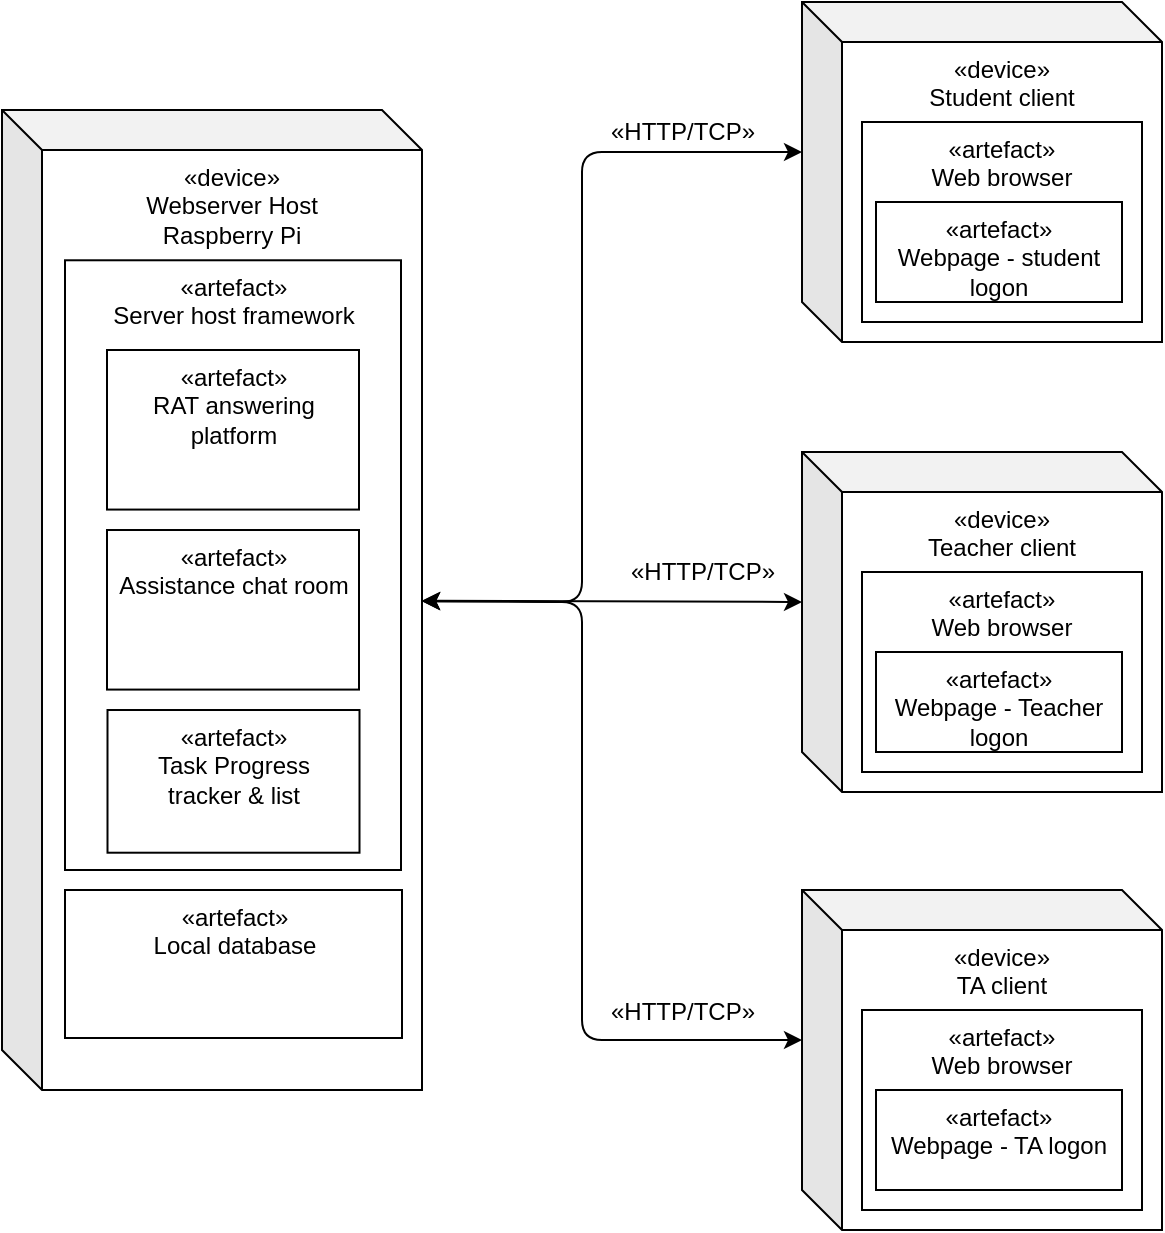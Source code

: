<mxfile>
    <diagram id="It05KLNP4bwDYOWpY8ZD" name="Page-1">
        <mxGraphModel dx="1207" dy="846" grid="1" gridSize="10" guides="1" tooltips="1" connect="1" arrows="1" fold="1" page="0" pageScale="1" pageWidth="827" pageHeight="1169" math="0" shadow="0">
            <root>
                <mxCell id="0"/>
                <mxCell id="1" parent="0"/>
                <mxCell id="14" value="" style="group" vertex="1" connectable="0" parent="1">
                    <mxGeometry x="200" y="114" width="210" height="530" as="geometry"/>
                </mxCell>
                <mxCell id="2" value="«device»&lt;br&gt;Webserver Host&lt;br&gt;Raspberry Pi" style="shape=cube;whiteSpace=wrap;html=1;boundedLbl=1;backgroundOutline=1;darkOpacity=0.05;darkOpacity2=0.1;verticalAlign=top;" vertex="1" parent="14">
                    <mxGeometry y="20" width="210" height="490" as="geometry"/>
                </mxCell>
                <mxCell id="6" value="«artefact»&lt;br&gt;Server host framework" style="rounded=0;whiteSpace=wrap;html=1;verticalAlign=top;" vertex="1" parent="14">
                    <mxGeometry x="31.5" y="95.14" width="168" height="304.86" as="geometry"/>
                </mxCell>
                <mxCell id="7" value="«artefact»&lt;br&gt;RAT answering platform" style="rounded=0;whiteSpace=wrap;html=1;verticalAlign=top;" vertex="1" parent="14">
                    <mxGeometry x="52.5" y="140.002" width="126" height="79.784" as="geometry"/>
                </mxCell>
                <mxCell id="11" value="«artefact»&lt;br&gt;Assistance chat room" style="rounded=0;whiteSpace=wrap;html=1;verticalAlign=top;" vertex="1" parent="14">
                    <mxGeometry x="52.5" y="230.003" width="126" height="79.784" as="geometry"/>
                </mxCell>
                <mxCell id="12" value="«artefact»&lt;br&gt;Task Progress &lt;br&gt;tracker &amp;amp; list" style="rounded=0;whiteSpace=wrap;html=1;verticalAlign=top;" vertex="1" parent="14">
                    <mxGeometry x="52.75" y="320.005" width="126" height="71.351" as="geometry"/>
                </mxCell>
                <mxCell id="40" value="«artefact»&lt;br&gt;Local database" style="rounded=0;whiteSpace=wrap;html=1;verticalAlign=top;" vertex="1" parent="14">
                    <mxGeometry x="31.5" y="410" width="168.5" height="74" as="geometry"/>
                </mxCell>
                <mxCell id="25" value="" style="group" vertex="1" connectable="0" parent="1">
                    <mxGeometry x="600" y="80" width="180" height="170" as="geometry"/>
                </mxCell>
                <mxCell id="3" value="«device»&lt;br&gt;Student client" style="shape=cube;whiteSpace=wrap;html=1;boundedLbl=1;backgroundOutline=1;darkOpacity=0.05;darkOpacity2=0.1;verticalAlign=top;" vertex="1" parent="25">
                    <mxGeometry width="180" height="170" as="geometry"/>
                </mxCell>
                <mxCell id="17" value="" style="group" vertex="1" connectable="0" parent="25">
                    <mxGeometry x="30" y="60" width="140" height="100" as="geometry"/>
                </mxCell>
                <mxCell id="15" value="«artefact»&lt;br&gt;Web browser" style="rounded=0;whiteSpace=wrap;html=1;verticalAlign=top;" vertex="1" parent="17">
                    <mxGeometry width="140" height="100" as="geometry"/>
                </mxCell>
                <mxCell id="16" value="«artefact»&lt;br&gt;Webpage - student logon" style="rounded=0;whiteSpace=wrap;html=1;verticalAlign=top;" vertex="1" parent="17">
                    <mxGeometry x="7" y="40" width="123" height="50" as="geometry"/>
                </mxCell>
                <mxCell id="26" value="" style="group" vertex="1" connectable="0" parent="1">
                    <mxGeometry x="600" y="305" width="180" height="170" as="geometry"/>
                </mxCell>
                <mxCell id="4" value="«device»&lt;br&gt;Teacher client" style="shape=cube;whiteSpace=wrap;html=1;boundedLbl=1;backgroundOutline=1;darkOpacity=0.05;darkOpacity2=0.1;verticalAlign=top;" vertex="1" parent="26">
                    <mxGeometry width="180" height="170" as="geometry"/>
                </mxCell>
                <mxCell id="19" value="" style="group" vertex="1" connectable="0" parent="26">
                    <mxGeometry x="30" y="60" width="140" height="100" as="geometry"/>
                </mxCell>
                <mxCell id="20" value="«artefact»&lt;br&gt;Web browser" style="rounded=0;whiteSpace=wrap;html=1;verticalAlign=top;" vertex="1" parent="19">
                    <mxGeometry width="140" height="100" as="geometry"/>
                </mxCell>
                <mxCell id="21" value="«artefact»&lt;br&gt;Webpage - Teacher logon" style="rounded=0;whiteSpace=wrap;html=1;verticalAlign=top;" vertex="1" parent="19">
                    <mxGeometry x="7" y="40" width="123" height="50" as="geometry"/>
                </mxCell>
                <mxCell id="27" value="" style="group" vertex="1" connectable="0" parent="1">
                    <mxGeometry x="600" y="524" width="180" height="170" as="geometry"/>
                </mxCell>
                <mxCell id="5" value="«device»&lt;br&gt;TA client" style="shape=cube;whiteSpace=wrap;html=1;boundedLbl=1;backgroundOutline=1;darkOpacity=0.05;darkOpacity2=0.1;verticalAlign=top;" vertex="1" parent="27">
                    <mxGeometry width="180" height="170" as="geometry"/>
                </mxCell>
                <mxCell id="22" value="" style="group" vertex="1" connectable="0" parent="27">
                    <mxGeometry x="30" y="60" width="140" height="100" as="geometry"/>
                </mxCell>
                <mxCell id="23" value="«artefact»&lt;br&gt;Web browser" style="rounded=0;whiteSpace=wrap;html=1;verticalAlign=top;" vertex="1" parent="22">
                    <mxGeometry width="140" height="100" as="geometry"/>
                </mxCell>
                <mxCell id="24" value="«artefact»&lt;br&gt;Webpage - TA logon" style="rounded=0;whiteSpace=wrap;html=1;verticalAlign=top;" vertex="1" parent="22">
                    <mxGeometry x="7" y="40" width="123" height="50" as="geometry"/>
                </mxCell>
                <mxCell id="31" style="edgeStyle=none;html=1;entryX=0;entryY=0;entryDx=0;entryDy=75;entryPerimeter=0;startArrow=classic;startFill=1;" edge="1" parent="1" source="2" target="3">
                    <mxGeometry relative="1" as="geometry">
                        <Array as="points">
                            <mxPoint x="490" y="380"/>
                            <mxPoint x="490" y="155"/>
                        </Array>
                    </mxGeometry>
                </mxCell>
                <mxCell id="32" style="edgeStyle=none;html=1;entryX=0;entryY=0;entryDx=0;entryDy=75;entryPerimeter=0;startArrow=classic;startFill=1;" edge="1" parent="1" source="2" target="4">
                    <mxGeometry relative="1" as="geometry"/>
                </mxCell>
                <mxCell id="33" style="edgeStyle=none;html=1;entryX=0;entryY=0;entryDx=0;entryDy=75;entryPerimeter=0;startArrow=classic;startFill=1;" edge="1" parent="1" source="2" target="5">
                    <mxGeometry relative="1" as="geometry">
                        <Array as="points">
                            <mxPoint x="490" y="380"/>
                            <mxPoint x="490" y="599"/>
                        </Array>
                    </mxGeometry>
                </mxCell>
                <mxCell id="36" value="&lt;span style=&quot;&quot;&gt;«&lt;/span&gt;&lt;span style=&quot;&quot;&gt;HTTP/TCP»&lt;br&gt;&lt;/span&gt;" style="text;html=1;align=center;verticalAlign=middle;resizable=0;points=[];autosize=1;strokeColor=none;fillColor=none;" vertex="1" parent="1">
                    <mxGeometry x="490" y="570" width="100" height="30" as="geometry"/>
                </mxCell>
                <mxCell id="41" value="&lt;span style=&quot;&quot;&gt;«&lt;/span&gt;&lt;span style=&quot;&quot;&gt;HTTP/TCP&lt;/span&gt;»&lt;span style=&quot;&quot;&gt;&lt;br&gt;&lt;/span&gt;" style="text;html=1;align=center;verticalAlign=middle;resizable=0;points=[];autosize=1;strokeColor=none;fillColor=none;" vertex="1" parent="1">
                    <mxGeometry x="490" y="130" width="100" height="30" as="geometry"/>
                </mxCell>
                <mxCell id="42" value="&lt;span style=&quot;&quot;&gt;«&lt;/span&gt;&lt;span style=&quot;&quot;&gt;HTTP/TCP&lt;/span&gt;»&lt;span style=&quot;&quot;&gt;&lt;br&gt;&lt;/span&gt;" style="text;html=1;align=center;verticalAlign=middle;resizable=0;points=[];autosize=1;strokeColor=none;fillColor=none;" vertex="1" parent="1">
                    <mxGeometry x="500" y="350" width="100" height="30" as="geometry"/>
                </mxCell>
            </root>
        </mxGraphModel>
    </diagram>
</mxfile>